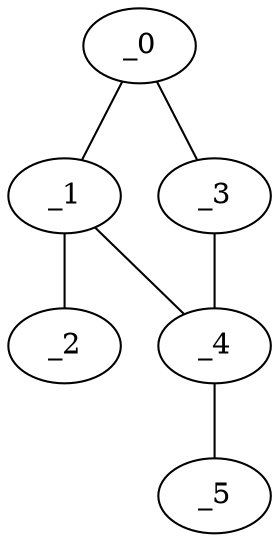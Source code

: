 graph EP1_0020 {
	_0	 [x="2.36459",
		y="0.586424"];
	_1	 [x="0.965225",
		y="0.831868"];
	_0 -- _1;
	_3	 [x="-0.0786908",
		y="1.20669"];
	_0 -- _3;
	_2	 [x="0.858854",
		y="3.34252"];
	_1 -- _2;
	_4	 [x="1.88",
		y="1.75"];
	_1 -- _4;
	_3 -- _4;
	_5	 [x="0.712579",
		y="0.682549"];
	_4 -- _5;
}
